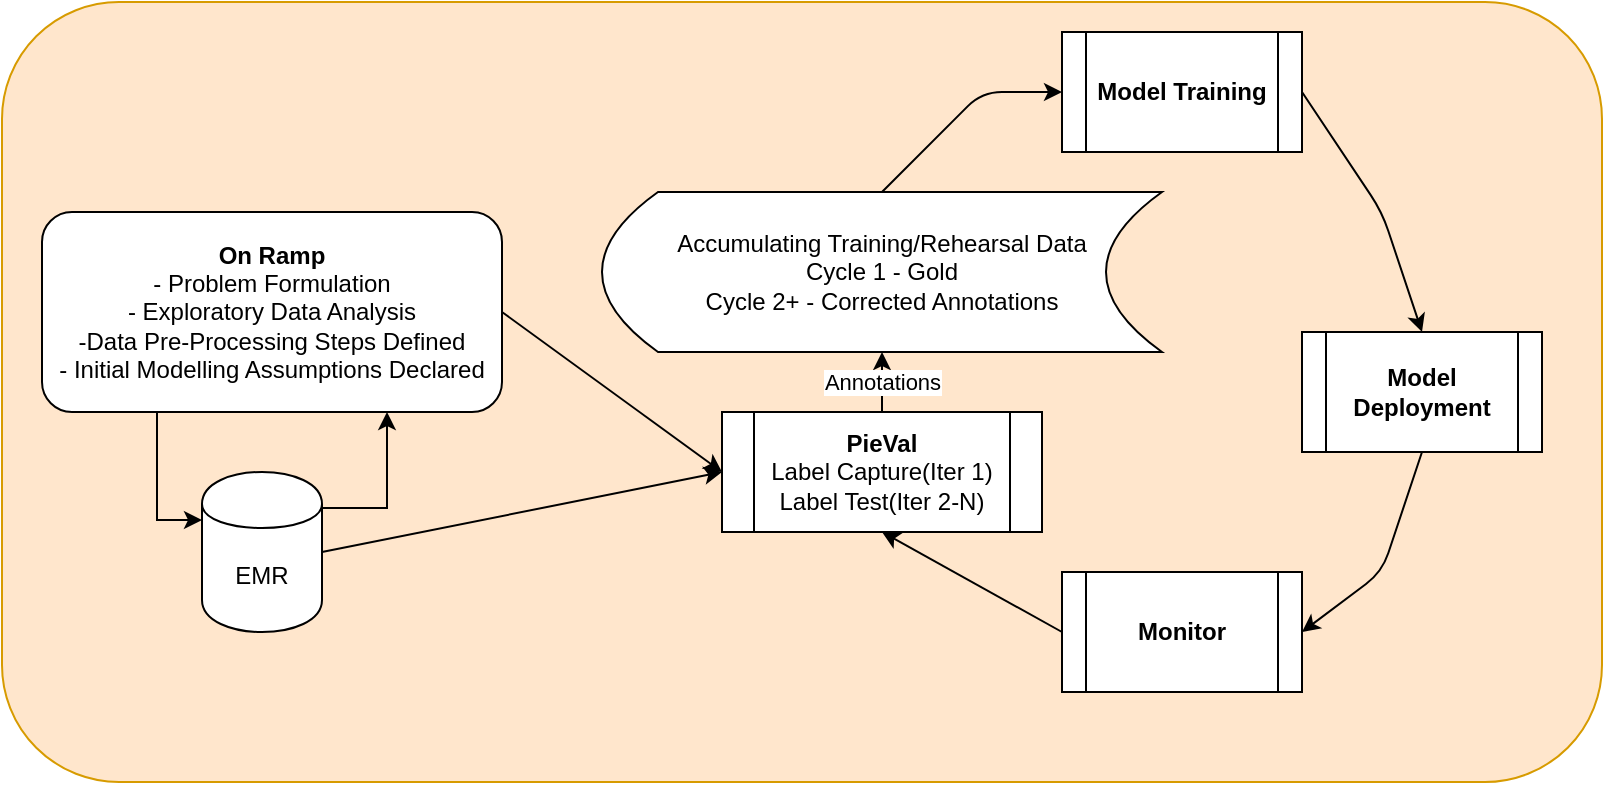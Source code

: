 <mxfile version="13.0.3" type="device"><diagram id="giYU9nGfMPzYd45Hw4Nj" name="Page-1"><mxGraphModel dx="1106" dy="980" grid="1" gridSize="10" guides="1" tooltips="1" connect="1" arrows="1" fold="1" page="1" pageScale="1" pageWidth="850" pageHeight="1100" math="0" shadow="0"><root><mxCell id="0"/><mxCell id="1" parent="0"/><mxCell id="iRHSrYQaRzHmSF3AUp8Q-8" value="" style="rounded=1;whiteSpace=wrap;html=1;fillColor=#ffe6cc;strokeColor=#d79b00;" vertex="1" parent="1"><mxGeometry x="30" y="35" width="800" height="390" as="geometry"/></mxCell><mxCell id="iRHSrYQaRzHmSF3AUp8Q-6" style="edgeStyle=orthogonalEdgeStyle;rounded=0;orthogonalLoop=1;jettySize=auto;html=1;entryX=0;entryY=0.3;entryDx=0;entryDy=0;exitX=0.25;exitY=1;exitDx=0;exitDy=0;" edge="1" parent="1" source="vSDm96x_2NTzhf6EGQRm-1" target="iRHSrYQaRzHmSF3AUp8Q-1"><mxGeometry relative="1" as="geometry"><Array as="points"><mxPoint x="108" y="294"/></Array></mxGeometry></mxCell><mxCell id="vSDm96x_2NTzhf6EGQRm-1" value="&lt;b&gt;On Ramp&lt;/b&gt;&lt;br&gt;- Problem Formulation&lt;br&gt;- Exploratory Data Analysis&lt;br&gt;-Data Pre-Processing Steps Defined&lt;br&gt;- Initial Modelling Assumptions Declared" style="rounded=1;whiteSpace=wrap;html=1;" parent="1" vertex="1"><mxGeometry x="50" y="140" width="230" height="100" as="geometry"/></mxCell><mxCell id="vSDm96x_2NTzhf6EGQRm-2" value="&lt;b&gt;PieVal&lt;/b&gt;&lt;br&gt;Label Capture(Iter 1)&lt;br&gt;Label Test(Iter 2-N)" style="shape=process;whiteSpace=wrap;html=1;backgroundOutline=1;" parent="1" vertex="1"><mxGeometry x="390" y="240" width="160" height="60" as="geometry"/></mxCell><mxCell id="vSDm96x_2NTzhf6EGQRm-3" value="Accumulating Training/Rehearsal Data&lt;br&gt;Cycle 1 - Gold&lt;br&gt;Cycle 2+ - Corrected Annotations" style="shape=dataStorage;whiteSpace=wrap;html=1;" parent="1" vertex="1"><mxGeometry x="330" y="130" width="280" height="80" as="geometry"/></mxCell><mxCell id="vSDm96x_2NTzhf6EGQRm-4" value="&lt;b&gt;Model Training&lt;/b&gt;" style="shape=process;whiteSpace=wrap;html=1;backgroundOutline=1;" parent="1" vertex="1"><mxGeometry x="560" y="50" width="120" height="60" as="geometry"/></mxCell><mxCell id="vSDm96x_2NTzhf6EGQRm-5" value="&lt;b&gt;Model Deployment&lt;/b&gt;" style="shape=process;whiteSpace=wrap;html=1;backgroundOutline=1;" parent="1" vertex="1"><mxGeometry x="680" y="200" width="120" height="60" as="geometry"/></mxCell><mxCell id="vSDm96x_2NTzhf6EGQRm-6" value="&lt;b&gt;Monitor&lt;/b&gt;" style="shape=process;whiteSpace=wrap;html=1;backgroundOutline=1;" parent="1" vertex="1"><mxGeometry x="560" y="320" width="120" height="60" as="geometry"/></mxCell><mxCell id="vSDm96x_2NTzhf6EGQRm-7" value="" style="endArrow=classic;html=1;exitX=1;exitY=0.5;exitDx=0;exitDy=0;entryX=0;entryY=0.5;entryDx=0;entryDy=0;" parent="1" source="vSDm96x_2NTzhf6EGQRm-1" target="vSDm96x_2NTzhf6EGQRm-2" edge="1"><mxGeometry width="50" height="50" relative="1" as="geometry"><mxPoint x="260" y="360" as="sourcePoint"/><mxPoint x="310" y="310" as="targetPoint"/><Array as="points"/></mxGeometry></mxCell><mxCell id="vSDm96x_2NTzhf6EGQRm-8" value="" style="endArrow=classic;html=1;exitX=0.5;exitY=0;exitDx=0;exitDy=0;entryX=0;entryY=0.5;entryDx=0;entryDy=0;" parent="1" source="vSDm96x_2NTzhf6EGQRm-3" target="vSDm96x_2NTzhf6EGQRm-4" edge="1"><mxGeometry width="50" height="50" relative="1" as="geometry"><mxPoint x="450" y="210" as="sourcePoint"/><mxPoint x="500" y="160" as="targetPoint"/><Array as="points"><mxPoint x="520" y="80"/></Array></mxGeometry></mxCell><mxCell id="vSDm96x_2NTzhf6EGQRm-9" value="" style="endArrow=classic;html=1;exitX=1;exitY=0.5;exitDx=0;exitDy=0;entryX=0.5;entryY=0;entryDx=0;entryDy=0;" parent="1" source="vSDm96x_2NTzhf6EGQRm-4" target="vSDm96x_2NTzhf6EGQRm-5" edge="1"><mxGeometry width="50" height="50" relative="1" as="geometry"><mxPoint x="310" y="490" as="sourcePoint"/><mxPoint x="360" y="440" as="targetPoint"/><Array as="points"><mxPoint x="720" y="140"/></Array></mxGeometry></mxCell><mxCell id="vSDm96x_2NTzhf6EGQRm-10" value="" style="endArrow=classic;html=1;exitX=0.5;exitY=1;exitDx=0;exitDy=0;entryX=1;entryY=0.5;entryDx=0;entryDy=0;" parent="1" source="vSDm96x_2NTzhf6EGQRm-5" target="vSDm96x_2NTzhf6EGQRm-6" edge="1"><mxGeometry width="50" height="50" relative="1" as="geometry"><mxPoint x="550" y="610" as="sourcePoint"/><mxPoint x="600" y="560" as="targetPoint"/><Array as="points"><mxPoint x="720" y="320"/></Array></mxGeometry></mxCell><mxCell id="vSDm96x_2NTzhf6EGQRm-11" value="" style="endArrow=classic;html=1;exitX=0;exitY=0.5;exitDx=0;exitDy=0;entryX=0.5;entryY=1;entryDx=0;entryDy=0;" parent="1" source="vSDm96x_2NTzhf6EGQRm-6" target="vSDm96x_2NTzhf6EGQRm-2" edge="1"><mxGeometry width="50" height="50" relative="1" as="geometry"><mxPoint x="230" y="430" as="sourcePoint"/><mxPoint x="280" y="380" as="targetPoint"/><Array as="points"/></mxGeometry></mxCell><mxCell id="iRHSrYQaRzHmSF3AUp8Q-7" style="edgeStyle=orthogonalEdgeStyle;rounded=0;orthogonalLoop=1;jettySize=auto;html=1;entryX=0.75;entryY=1;entryDx=0;entryDy=0;exitX=0.983;exitY=0.225;exitDx=0;exitDy=0;exitPerimeter=0;" edge="1" parent="1" source="iRHSrYQaRzHmSF3AUp8Q-1" target="vSDm96x_2NTzhf6EGQRm-1"><mxGeometry relative="1" as="geometry"><Array as="points"><mxPoint x="223" y="288"/></Array></mxGeometry></mxCell><mxCell id="iRHSrYQaRzHmSF3AUp8Q-1" value="EMR" style="shape=cylinder;whiteSpace=wrap;html=1;boundedLbl=1;backgroundOutline=1;" vertex="1" parent="1"><mxGeometry x="130" y="270" width="60" height="80" as="geometry"/></mxCell><mxCell id="iRHSrYQaRzHmSF3AUp8Q-2" value="" style="endArrow=classic;html=1;exitX=1;exitY=0.5;exitDx=0;exitDy=0;entryX=0;entryY=0.5;entryDx=0;entryDy=0;" edge="1" parent="1" source="iRHSrYQaRzHmSF3AUp8Q-1" target="vSDm96x_2NTzhf6EGQRm-2"><mxGeometry width="50" height="50" relative="1" as="geometry"><mxPoint x="500" y="520" as="sourcePoint"/><mxPoint x="550" y="470" as="targetPoint"/></mxGeometry></mxCell><mxCell id="iRHSrYQaRzHmSF3AUp8Q-3" value="Annotations" style="endArrow=classic;html=1;entryX=0.5;entryY=1;entryDx=0;entryDy=0;exitX=0.5;exitY=0;exitDx=0;exitDy=0;" edge="1" parent="1" source="vSDm96x_2NTzhf6EGQRm-2" target="vSDm96x_2NTzhf6EGQRm-3"><mxGeometry width="50" height="50" relative="1" as="geometry"><mxPoint x="410" y="230" as="sourcePoint"/><mxPoint x="380" y="160" as="targetPoint"/></mxGeometry></mxCell></root></mxGraphModel></diagram></mxfile>